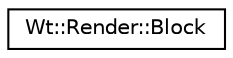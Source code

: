 digraph "Graphical Class Hierarchy"
{
 // LATEX_PDF_SIZE
  edge [fontname="Helvetica",fontsize="10",labelfontname="Helvetica",labelfontsize="10"];
  node [fontname="Helvetica",fontsize="10",shape=record];
  rankdir="LR";
  Node0 [label="Wt::Render::Block",height=0.2,width=0.4,color="black", fillcolor="white", style="filled",URL="$classWt_1_1Render_1_1Block.html",tooltip=" "];
}
